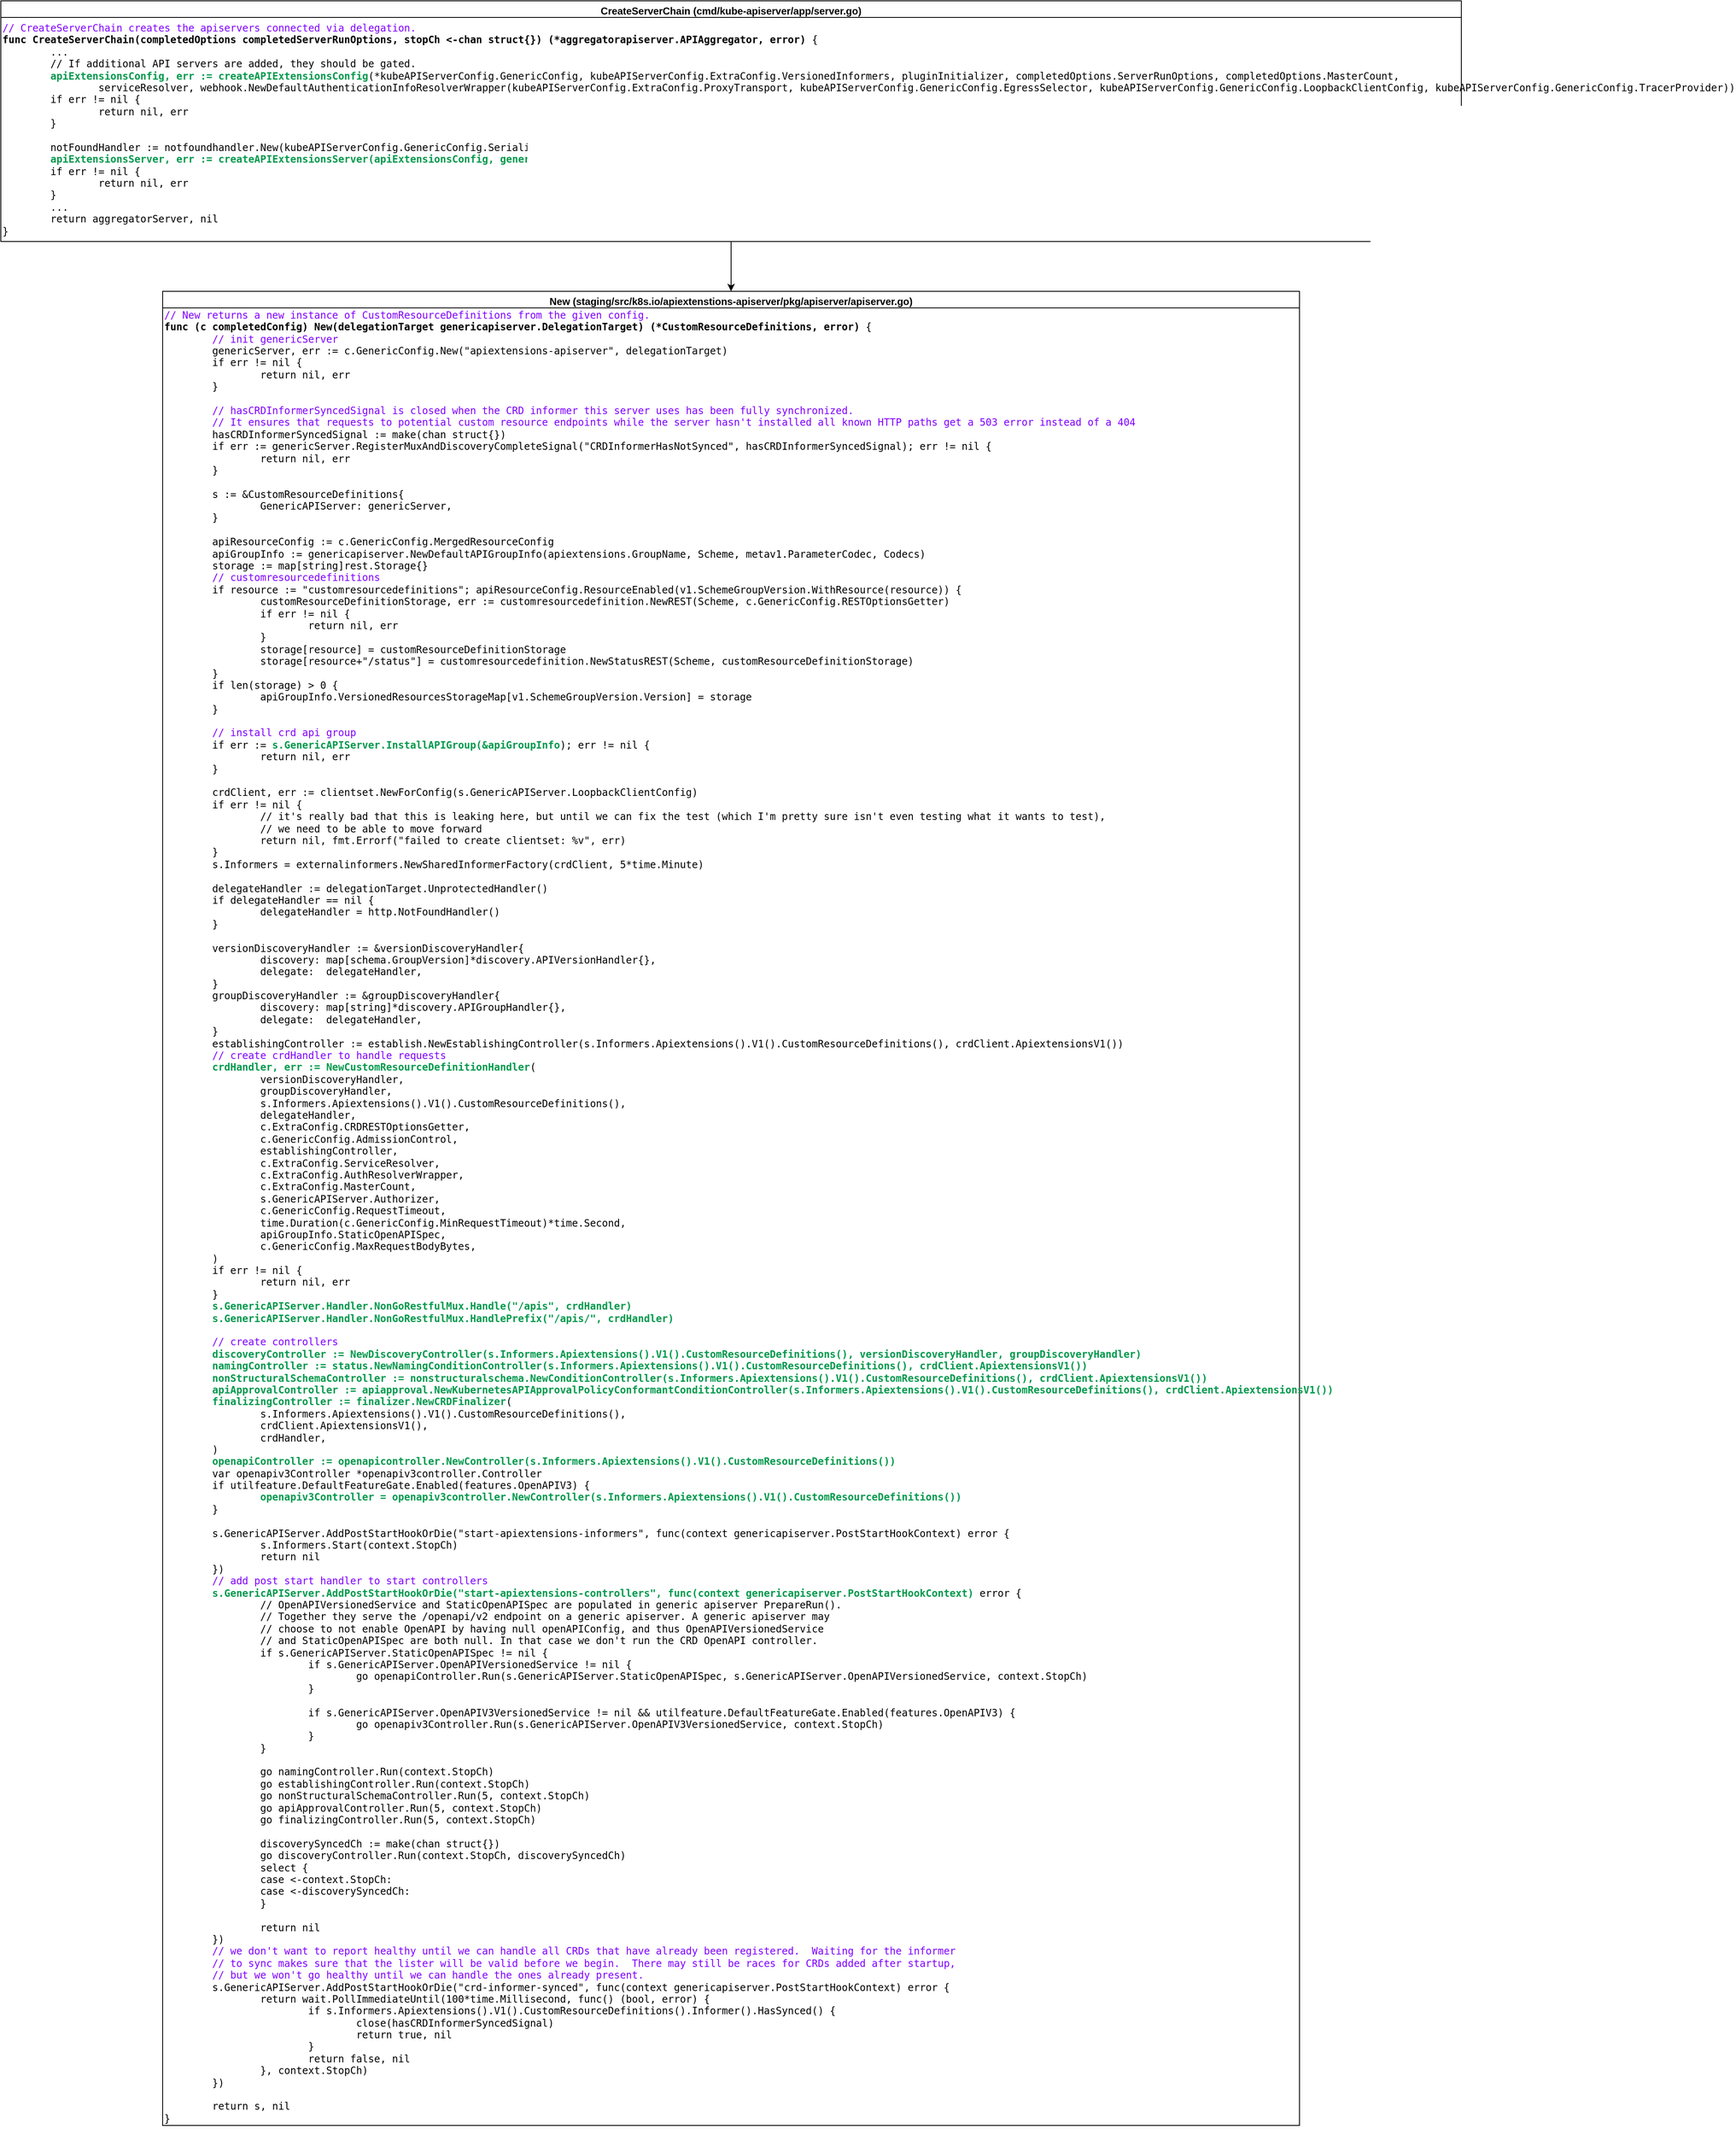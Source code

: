 <mxfile version="19.0.3" type="device"><diagram id="TyEIrytdnNC43feL7FiF" name="第 1 页"><mxGraphModel dx="1422" dy="865" grid="1" gridSize="10" guides="1" tooltips="1" connect="1" arrows="1" fold="1" page="1" pageScale="1" pageWidth="827" pageHeight="1169" math="0" shadow="0"><root><mxCell id="0"/><mxCell id="1" parent="0"/><mxCell id="b_raXOru11RJXPc-uAVi-1" value="CreateServerChain (cmd/kube-apiserver/app/server.go)" style="swimlane;" vertex="1" parent="1"><mxGeometry x="50" y="80" width="1760" height="290" as="geometry"/></mxCell><mxCell id="b_raXOru11RJXPc-uAVi-2" value="&lt;pre&gt;&lt;font color=&quot;#7f00ff&quot;&gt;// CreateServerChain creates the apiservers connected via delegation.&lt;/font&gt;&lt;div&gt;&lt;b&gt;func CreateServerChain(completedOptions completedServerRunOptions, stopCh &amp;lt;-chan struct{}) (*aggregatorapiserver.APIAggregator, error)&lt;/b&gt; {&lt;/div&gt;&lt;div&gt;&lt;span style=&quot;white-space: pre;&quot;&gt;&#9;&lt;/span&gt;...&lt;br&gt;&lt;/div&gt;&lt;div&gt;&lt;span style=&quot;&quot;&gt;&#9;&lt;/span&gt;// If additional API servers are added, they should be gated.&lt;/div&gt;&lt;div&gt;&lt;span style=&quot;&quot;&gt;&#9;&lt;/span&gt;&lt;b&gt;&lt;font color=&quot;#00994d&quot;&gt;apiExtensionsConfig, err := createAPIExtensionsConfig&lt;/font&gt;&lt;/b&gt;(*kubeAPIServerConfig.GenericConfig, kubeAPIServerConfig.ExtraConfig.VersionedInformers, pluginInitializer, completedOptions.ServerRunOptions, completedOptions.MasterCount,&lt;/div&gt;&lt;div&gt;&lt;span style=&quot;&quot;&gt;&#9;&#9;&lt;/span&gt;serviceResolver, webhook.NewDefaultAuthenticationInfoResolverWrapper(kubeAPIServerConfig.ExtraConfig.ProxyTransport, kubeAPIServerConfig.GenericConfig.EgressSelector, kubeAPIServerConfig.GenericConfig.LoopbackClientConfig, kubeAPIServerConfig.GenericConfig.TracerProvider))&lt;/div&gt;&lt;div&gt;&lt;span style=&quot;&quot;&gt;&#9;&lt;/span&gt;if err != nil {&lt;/div&gt;&lt;div&gt;&lt;span style=&quot;&quot;&gt;&#9;&#9;&lt;/span&gt;return nil, err&lt;/div&gt;&lt;div&gt;&lt;span style=&quot;&quot;&gt;&#9;&lt;/span&gt;}&lt;/div&gt;&lt;div&gt;&lt;br&gt;&lt;/div&gt;&lt;div&gt;&lt;span style=&quot;&quot;&gt;&#9;&lt;/span&gt;notFoundHandler := notfoundhandler.New(kubeAPIServerConfig.GenericConfig.Serializer, genericapifilters.NoMuxAndDiscoveryIncompleteKey)&lt;/div&gt;&lt;div&gt;&lt;span style=&quot;&quot;&gt;&#9;&lt;/span&gt;&lt;font color=&quot;#00994d&quot;&gt;&lt;b&gt;apiExtensionsServer, err := createAPIExtensionsServer(apiExtensionsConfig, genericapiserver.NewEmptyDelegateWithCustomHandler(notFoundHandler))&lt;/b&gt;&lt;/font&gt;&lt;/div&gt;&lt;div&gt;&lt;span style=&quot;&quot;&gt;&#9;&lt;/span&gt;if err != nil {&lt;/div&gt;&lt;div&gt;&lt;span style=&quot;&quot;&gt;&#9;&#9;&lt;/span&gt;return nil, err&lt;/div&gt;&lt;div&gt;&lt;span style=&quot;&quot;&gt;&#9;&lt;/span&gt;}&lt;/div&gt;&lt;div&gt;&lt;span style=&quot;white-space: pre;&quot;&gt;&#9;&lt;/span&gt;...&lt;br&gt;&lt;/div&gt;&lt;div&gt;&lt;span style=&quot;&quot;&gt;&#9;&lt;/span&gt;return aggregatorServer, nil&lt;/div&gt;&lt;div&gt;}&lt;/div&gt;&lt;/pre&gt;" style="rounded=0;whiteSpace=wrap;html=1;align=left;" vertex="1" parent="b_raXOru11RJXPc-uAVi-1"><mxGeometry y="20" width="1760" height="270" as="geometry"/></mxCell><mxCell id="b_raXOru11RJXPc-uAVi-3" value="New (staging/src/k8s.io/apiextenstions-apiserver/pkg/apiserver/apiserver.go)" style="swimlane;fontColor=#000000;" vertex="1" parent="1"><mxGeometry x="245" y="430" width="1370" height="2210" as="geometry"/></mxCell><mxCell id="b_raXOru11RJXPc-uAVi-4" value="&lt;pre&gt;&lt;font color=&quot;#7f00ff&quot;&gt;// New returns a new instance of CustomResourceDefinitions from the given config.&lt;/font&gt;&lt;div&gt;&lt;b&gt;func (c completedConfig) New(delegationTarget genericapiserver.DelegationTarget) (*CustomResourceDefinitions, error)&lt;/b&gt; {&lt;/div&gt;&lt;div&gt;&lt;span style=&quot;white-space: pre;&quot;&gt;&#9;&lt;/span&gt;&lt;font color=&quot;#7f00ff&quot;&gt;// init genericServer&lt;/font&gt;&lt;br&gt;&lt;/div&gt;&lt;div&gt;&lt;span style=&quot;&quot;&gt;&#9;&lt;/span&gt;genericServer, err := c.GenericConfig.New(&quot;apiextensions-apiserver&quot;, delegationTarget)&lt;/div&gt;&lt;div&gt;&lt;span style=&quot;&quot;&gt;&#9;&lt;/span&gt;if err != nil {&lt;/div&gt;&lt;div&gt;&lt;span style=&quot;&quot;&gt;&#9;&#9;&lt;/span&gt;return nil, err&lt;/div&gt;&lt;div&gt;&lt;span style=&quot;&quot;&gt;&#9;&lt;/span&gt;}&lt;/div&gt;&lt;div&gt;&lt;br&gt;&lt;/div&gt;&lt;div&gt;&lt;font color=&quot;#7f00ff&quot;&gt;&lt;span style=&quot;&quot;&gt;&#9;&lt;/span&gt;// hasCRDInformerSyncedSignal is closed when the CRD informer this server uses has been fully synchronized.&lt;/font&gt;&lt;/div&gt;&lt;div&gt;&lt;font color=&quot;#7f00ff&quot;&gt;&lt;span style=&quot;&quot;&gt;&#9;&lt;/span&gt;// It ensures that requests to potential custom resource endpoints while the server hasn't installed all known HTTP paths get a 503 error instead of a 404&lt;/font&gt;&lt;/div&gt;&lt;div&gt;&lt;span style=&quot;&quot;&gt;&#9;&lt;/span&gt;hasCRDInformerSyncedSignal := make(chan struct{})&lt;/div&gt;&lt;div&gt;&lt;span style=&quot;&quot;&gt;&#9;&lt;/span&gt;if err := genericServer.RegisterMuxAndDiscoveryCompleteSignal(&quot;CRDInformerHasNotSynced&quot;, hasCRDInformerSyncedSignal); err != nil {&lt;/div&gt;&lt;div&gt;&lt;span style=&quot;&quot;&gt;&#9;&#9;&lt;/span&gt;return nil, err&lt;/div&gt;&lt;div&gt;&lt;span style=&quot;&quot;&gt;&#9;&lt;/span&gt;}&lt;/div&gt;&lt;div&gt;&lt;br&gt;&lt;/div&gt;&lt;div&gt;&lt;span style=&quot;&quot;&gt;&#9;&lt;/span&gt;s := &amp;amp;CustomResourceDefinitions{&lt;/div&gt;&lt;div&gt;&lt;span style=&quot;&quot;&gt;&#9;&#9;&lt;/span&gt;GenericAPIServer: genericServer,&lt;/div&gt;&lt;div&gt;&lt;span style=&quot;&quot;&gt;&#9;&lt;/span&gt;}&lt;/div&gt;&lt;div&gt;&lt;br&gt;&lt;/div&gt;&lt;div&gt;&lt;span style=&quot;&quot;&gt;&#9;&lt;/span&gt;apiResourceConfig := c.GenericConfig.MergedResourceConfig&lt;/div&gt;&lt;div&gt;&lt;span style=&quot;&quot;&gt;&#9;&lt;/span&gt;apiGroupInfo := genericapiserver.NewDefaultAPIGroupInfo(apiextensions.GroupName, Scheme, metav1.ParameterCodec, Codecs)&lt;/div&gt;&lt;div&gt;&lt;span style=&quot;&quot;&gt;&#9;&lt;/span&gt;storage := map[string]rest.Storage{}&lt;/div&gt;&lt;div&gt;&lt;span style=&quot;&quot;&gt;&#9;&lt;/span&gt;&lt;font color=&quot;#7f00ff&quot;&gt;// customresourcedefinitions&lt;/font&gt;&lt;/div&gt;&lt;div&gt;&lt;span style=&quot;&quot;&gt;&#9;&lt;/span&gt;if resource := &quot;customresourcedefinitions&quot;; apiResourceConfig.ResourceEnabled(v1.SchemeGroupVersion.WithResource(resource)) {&lt;/div&gt;&lt;div&gt;&lt;span style=&quot;&quot;&gt;&#9;&#9;&lt;/span&gt;customResourceDefinitionStorage, err := customresourcedefinition.NewREST(Scheme, c.GenericConfig.RESTOptionsGetter)&lt;/div&gt;&lt;div&gt;&lt;span style=&quot;&quot;&gt;&#9;&#9;&lt;/span&gt;if err != nil {&lt;/div&gt;&lt;div&gt;&lt;span style=&quot;&quot;&gt;&#9;&#9;&#9;&lt;/span&gt;return nil, err&lt;/div&gt;&lt;div&gt;&lt;span style=&quot;&quot;&gt;&#9;&#9;&lt;/span&gt;}&lt;/div&gt;&lt;div&gt;&lt;span style=&quot;&quot;&gt;&#9;&#9;&lt;/span&gt;storage[resource] = customResourceDefinitionStorage&lt;/div&gt;&lt;div&gt;&lt;span style=&quot;&quot;&gt;&#9;&#9;&lt;/span&gt;storage[resource+&quot;/status&quot;] = customresourcedefinition.NewStatusREST(Scheme, customResourceDefinitionStorage)&lt;/div&gt;&lt;div&gt;&lt;span style=&quot;&quot;&gt;&#9;&lt;/span&gt;}&lt;/div&gt;&lt;div&gt;&lt;span style=&quot;&quot;&gt;&#9;&lt;/span&gt;if len(storage) &amp;gt; 0 {&lt;/div&gt;&lt;div&gt;&lt;span style=&quot;&quot;&gt;&#9;&#9;&lt;/span&gt;apiGroupInfo.VersionedResourcesStorageMap[v1.SchemeGroupVersion.Version] = storage&lt;/div&gt;&lt;div&gt;&lt;span style=&quot;&quot;&gt;&#9;&lt;/span&gt;}&lt;/div&gt;&lt;div&gt;&lt;br&gt;&lt;/div&gt;&lt;div&gt;&lt;span style=&quot;white-space: pre;&quot;&gt;&#9;&lt;/span&gt;&lt;font color=&quot;#7f00ff&quot;&gt;// install crd api group&lt;/font&gt;&lt;br&gt;&lt;/div&gt;&lt;div&gt;&lt;span style=&quot;&quot;&gt;&#9;&lt;/span&gt;if err := &lt;b&gt;&lt;font color=&quot;#00994d&quot;&gt;s.GenericAPIServer.InstallAPIGroup(&amp;amp;apiGroupInfo&lt;/font&gt;&lt;/b&gt;); err != nil {&lt;/div&gt;&lt;div&gt;&lt;span style=&quot;&quot;&gt;&#9;&#9;&lt;/span&gt;return nil, err&lt;/div&gt;&lt;div&gt;&lt;span style=&quot;&quot;&gt;&#9;&lt;/span&gt;}&lt;/div&gt;&lt;div&gt;&lt;br&gt;&lt;/div&gt;&lt;div&gt;&lt;span style=&quot;&quot;&gt;&#9;&lt;/span&gt;crdClient, err := clientset.NewForConfig(s.GenericAPIServer.LoopbackClientConfig)&lt;/div&gt;&lt;div&gt;&lt;span style=&quot;&quot;&gt;&#9;&lt;/span&gt;if err != nil {&lt;/div&gt;&lt;div&gt;&lt;span style=&quot;&quot;&gt;&#9;&#9;&lt;/span&gt;// it's really bad that this is leaking here, but until we can fix the test (which I'm pretty sure isn't even testing what it wants to test),&lt;/div&gt;&lt;div&gt;&lt;span style=&quot;&quot;&gt;&#9;&#9;&lt;/span&gt;// we need to be able to move forward&lt;/div&gt;&lt;div&gt;&lt;span style=&quot;&quot;&gt;&#9;&#9;&lt;/span&gt;return nil, fmt.Errorf(&quot;failed to create clientset: %v&quot;, err)&lt;/div&gt;&lt;div&gt;&lt;span style=&quot;&quot;&gt;&#9;&lt;/span&gt;}&lt;/div&gt;&lt;div&gt;&lt;span style=&quot;&quot;&gt;&#9;&lt;/span&gt;s.Informers = externalinformers.NewSharedInformerFactory(crdClient, 5*time.Minute)&lt;/div&gt;&lt;div&gt;&lt;br&gt;&lt;/div&gt;&lt;div&gt;&lt;span style=&quot;&quot;&gt;&#9;&lt;/span&gt;delegateHandler := delegationTarget.UnprotectedHandler()&lt;/div&gt;&lt;div&gt;&lt;span style=&quot;&quot;&gt;&#9;&lt;/span&gt;if delegateHandler == nil {&lt;/div&gt;&lt;div&gt;&lt;span style=&quot;&quot;&gt;&#9;&#9;&lt;/span&gt;delegateHandler = http.NotFoundHandler()&lt;/div&gt;&lt;div&gt;&lt;span style=&quot;&quot;&gt;&#9;&lt;/span&gt;}&lt;/div&gt;&lt;div&gt;&lt;br&gt;&lt;/div&gt;&lt;div&gt;&lt;span style=&quot;&quot;&gt;&#9;&lt;/span&gt;versionDiscoveryHandler := &amp;amp;versionDiscoveryHandler{&lt;/div&gt;&lt;div&gt;&lt;span style=&quot;&quot;&gt;&#9;&#9;&lt;/span&gt;discovery: map[schema.GroupVersion]*discovery.APIVersionHandler{},&lt;/div&gt;&lt;div&gt;&lt;span style=&quot;&quot;&gt;&#9;&#9;&lt;/span&gt;delegate:&amp;nbsp; delegateHandler,&lt;/div&gt;&lt;div&gt;&lt;span style=&quot;&quot;&gt;&#9;&lt;/span&gt;}&lt;/div&gt;&lt;div&gt;&lt;span style=&quot;&quot;&gt;&#9;&lt;/span&gt;groupDiscoveryHandler := &amp;amp;groupDiscoveryHandler{&lt;/div&gt;&lt;div&gt;&lt;span style=&quot;&quot;&gt;&#9;&#9;&lt;/span&gt;discovery: map[string]*discovery.APIGroupHandler{},&lt;/div&gt;&lt;div&gt;&lt;span style=&quot;&quot;&gt;&#9;&#9;&lt;/span&gt;delegate:&amp;nbsp; delegateHandler,&lt;/div&gt;&lt;div&gt;&lt;span style=&quot;&quot;&gt;&#9;&lt;/span&gt;}&lt;/div&gt;&lt;div&gt;&lt;span style=&quot;&quot;&gt;&#9;&lt;/span&gt;establishingController := establish.NewEstablishingController(s.Informers.Apiextensions().V1().CustomResourceDefinitions(), crdClient.ApiextensionsV1())&lt;/div&gt;&lt;div&gt;&lt;span style=&quot;white-space: pre;&quot;&gt;&#9;&lt;/span&gt;&lt;font color=&quot;#7f00ff&quot;&gt;// create crdHandler to handle requests&lt;/font&gt;&lt;br&gt;&lt;/div&gt;&lt;div&gt;&lt;span style=&quot;&quot;&gt;&#9;&lt;/span&gt;&lt;b&gt;&lt;font color=&quot;#00994d&quot;&gt;crdHandler, err := NewCustomResourceDefinitionHandler&lt;/font&gt;&lt;/b&gt;(&lt;/div&gt;&lt;div&gt;&lt;span style=&quot;&quot;&gt;&#9;&#9;&lt;/span&gt;versionDiscoveryHandler,&lt;/div&gt;&lt;div&gt;&lt;span style=&quot;&quot;&gt;&#9;&#9;&lt;/span&gt;groupDiscoveryHandler,&lt;/div&gt;&lt;div&gt;&lt;span style=&quot;&quot;&gt;&#9;&#9;&lt;/span&gt;s.Informers.Apiextensions().V1().CustomResourceDefinitions(),&lt;/div&gt;&lt;div&gt;&lt;span style=&quot;&quot;&gt;&#9;&#9;&lt;/span&gt;delegateHandler,&lt;/div&gt;&lt;div&gt;&lt;span style=&quot;&quot;&gt;&#9;&#9;&lt;/span&gt;c.ExtraConfig.CRDRESTOptionsGetter,&lt;/div&gt;&lt;div&gt;&lt;span style=&quot;&quot;&gt;&#9;&#9;&lt;/span&gt;c.GenericConfig.AdmissionControl,&lt;/div&gt;&lt;div&gt;&lt;span style=&quot;&quot;&gt;&#9;&#9;&lt;/span&gt;establishingController,&lt;/div&gt;&lt;div&gt;&lt;span style=&quot;&quot;&gt;&#9;&#9;&lt;/span&gt;c.ExtraConfig.ServiceResolver,&lt;/div&gt;&lt;div&gt;&lt;span style=&quot;&quot;&gt;&#9;&#9;&lt;/span&gt;c.ExtraConfig.AuthResolverWrapper,&lt;/div&gt;&lt;div&gt;&lt;span style=&quot;&quot;&gt;&#9;&#9;&lt;/span&gt;c.ExtraConfig.MasterCount,&lt;/div&gt;&lt;div&gt;&lt;span style=&quot;&quot;&gt;&#9;&#9;&lt;/span&gt;s.GenericAPIServer.Authorizer,&lt;/div&gt;&lt;div&gt;&lt;span style=&quot;&quot;&gt;&#9;&#9;&lt;/span&gt;c.GenericConfig.RequestTimeout,&lt;/div&gt;&lt;div&gt;&lt;span style=&quot;&quot;&gt;&#9;&#9;&lt;/span&gt;time.Duration(c.GenericConfig.MinRequestTimeout)*time.Second,&lt;/div&gt;&lt;div&gt;&lt;span style=&quot;&quot;&gt;&#9;&#9;&lt;/span&gt;apiGroupInfo.StaticOpenAPISpec,&lt;/div&gt;&lt;div&gt;&lt;span style=&quot;&quot;&gt;&#9;&#9;&lt;/span&gt;c.GenericConfig.MaxRequestBodyBytes,&lt;/div&gt;&lt;div&gt;&lt;span style=&quot;&quot;&gt;&#9;&lt;/span&gt;)&lt;/div&gt;&lt;div&gt;&lt;span style=&quot;&quot;&gt;&#9;&lt;/span&gt;if err != nil {&lt;/div&gt;&lt;div&gt;&lt;span style=&quot;&quot;&gt;&#9;&#9;&lt;/span&gt;return nil, err&lt;/div&gt;&lt;div&gt;&lt;span style=&quot;&quot;&gt;&#9;&lt;/span&gt;}&lt;/div&gt;&lt;div&gt;&lt;span style=&quot;&quot;&gt;&#9;&lt;/span&gt;&lt;b&gt;&lt;font color=&quot;#00994d&quot;&gt;s.GenericAPIServer.Handler.NonGoRestfulMux.Handle(&quot;/apis&quot;, crdHandler)&lt;/font&gt;&lt;/b&gt;&lt;/div&gt;&lt;div&gt;&lt;span style=&quot;&quot;&gt;&#9;&lt;/span&gt;&lt;b&gt;&lt;font color=&quot;#00994d&quot;&gt;s.GenericAPIServer.Handler.NonGoRestfulMux.HandlePrefix(&quot;/apis/&quot;, crdHandler)&lt;/font&gt;&lt;/b&gt;&lt;/div&gt;&lt;div&gt;&lt;br&gt;&lt;/div&gt;&lt;div&gt;&lt;span style=&quot;white-space: pre;&quot;&gt;&#9;&lt;/span&gt;&lt;font color=&quot;#7f00ff&quot;&gt;// create controllers&lt;/font&gt;&lt;br&gt;&lt;/div&gt;&lt;div&gt;&lt;span style=&quot;&quot;&gt;&#9;&lt;/span&gt;&lt;b&gt;&lt;font color=&quot;#00994d&quot;&gt;discoveryController := NewDiscoveryController(s.Informers.Apiextensions().V1().CustomResourceDefinitions(), versionDiscoveryHandler, groupDiscoveryHandler)&lt;/font&gt;&lt;/b&gt;&lt;/div&gt;&lt;div&gt;&lt;span style=&quot;&quot;&gt;&#9;&lt;/span&gt;&lt;b&gt;&lt;font color=&quot;#00994d&quot;&gt;namingController := status.NewNamingConditionController(s.Informers.Apiextensions().V1().CustomResourceDefinitions(), crdClient.ApiextensionsV1())&lt;/font&gt;&lt;/b&gt;&lt;/div&gt;&lt;div&gt;&lt;span style=&quot;&quot;&gt;&#9;&lt;/span&gt;&lt;b&gt;&lt;font color=&quot;#00994d&quot;&gt;nonStructuralSchemaController := nonstructuralschema.NewConditionController(s.Informers.Apiextensions().V1().CustomResourceDefinitions(), crdClient.ApiextensionsV1())&lt;/font&gt;&lt;/b&gt;&lt;/div&gt;&lt;div&gt;&lt;span style=&quot;&quot;&gt;&#9;&lt;/span&gt;&lt;b&gt;&lt;font color=&quot;#00994d&quot;&gt;apiApprovalController := apiapproval.NewKubernetesAPIApprovalPolicyConformantConditionController(s.Informers.Apiextensions().V1().CustomResourceDefinitions(), crdClient.ApiextensionsV1())&lt;/font&gt;&lt;/b&gt;&lt;/div&gt;&lt;div&gt;&lt;span style=&quot;&quot;&gt;&#9;&lt;/span&gt;&lt;b&gt;&lt;font color=&quot;#00994d&quot;&gt;finalizingController := finalizer.NewCRDFinalizer&lt;/font&gt;&lt;/b&gt;(&lt;/div&gt;&lt;div&gt;&lt;span style=&quot;&quot;&gt;&#9;&#9;&lt;/span&gt;s.Informers.Apiextensions().V1().CustomResourceDefinitions(),&lt;/div&gt;&lt;div&gt;&lt;span style=&quot;&quot;&gt;&#9;&#9;&lt;/span&gt;crdClient.ApiextensionsV1(),&lt;/div&gt;&lt;div&gt;&lt;span style=&quot;&quot;&gt;&#9;&#9;&lt;/span&gt;crdHandler,&lt;/div&gt;&lt;div&gt;&lt;span style=&quot;&quot;&gt;&#9;&lt;/span&gt;)&lt;/div&gt;&lt;div&gt;&lt;span style=&quot;&quot;&gt;&#9;&lt;/span&gt;&lt;b&gt;&lt;font color=&quot;#00994d&quot;&gt;openapiController := openapicontroller.NewController(s.Informers.Apiextensions().V1().CustomResourceDefinitions())&lt;/font&gt;&lt;/b&gt;&lt;/div&gt;&lt;div&gt;&lt;span style=&quot;&quot;&gt;&#9;&lt;/span&gt;var openapiv3Controller *openapiv3controller.Controller&lt;/div&gt;&lt;div&gt;&lt;span style=&quot;&quot;&gt;&#9;&lt;/span&gt;if utilfeature.DefaultFeatureGate.Enabled(features.OpenAPIV3) {&lt;/div&gt;&lt;div&gt;&lt;span style=&quot;&quot;&gt;&#9;&#9;&lt;/span&gt;&lt;b&gt;&lt;font color=&quot;#00994d&quot;&gt;openapiv3Controller = openapiv3controller.NewController(s.Informers.Apiextensions().V1().CustomResourceDefinitions())&lt;/font&gt;&lt;/b&gt;&lt;/div&gt;&lt;div&gt;&lt;span style=&quot;&quot;&gt;&#9;&lt;/span&gt;}&lt;/div&gt;&lt;div&gt;&lt;br&gt;&lt;/div&gt;&lt;div&gt;&lt;span style=&quot;&quot;&gt;&#9;&lt;/span&gt;s.GenericAPIServer.AddPostStartHookOrDie(&quot;start-apiextensions-informers&quot;, func(context genericapiserver.PostStartHookContext) error {&lt;/div&gt;&lt;div&gt;&lt;span style=&quot;&quot;&gt;&#9;&#9;&lt;/span&gt;s.Informers.Start(context.StopCh)&lt;/div&gt;&lt;div&gt;&lt;span style=&quot;&quot;&gt;&#9;&#9;&lt;/span&gt;return nil&lt;/div&gt;&lt;div&gt;&lt;span style=&quot;&quot;&gt;&#9;&lt;/span&gt;})&lt;/div&gt;&lt;div&gt;&lt;span style=&quot;white-space: pre;&quot;&gt;&#9;&lt;/span&gt;&lt;font color=&quot;#7f00ff&quot;&gt;// add post start handler to start controllers&lt;/font&gt;&lt;br&gt;&lt;/div&gt;&lt;div&gt;&lt;span style=&quot;&quot;&gt;&#9;&lt;/span&gt;&lt;b&gt;&lt;font color=&quot;#00994d&quot;&gt;s.GenericAPIServer.AddPostStartHookOrDie(&quot;start-apiextensions-controllers&quot;, func(context genericapiserver.PostStartHookContext)&lt;/font&gt;&lt;/b&gt; error {&lt;/div&gt;&lt;div&gt;&lt;span style=&quot;&quot;&gt;&#9;&#9;&lt;/span&gt;// OpenAPIVersionedService and StaticOpenAPISpec are populated in generic apiserver PrepareRun().&lt;/div&gt;&lt;div&gt;&lt;span style=&quot;&quot;&gt;&#9;&#9;&lt;/span&gt;// Together they serve the /openapi/v2 endpoint on a generic apiserver. A generic apiserver may&lt;/div&gt;&lt;div&gt;&lt;span style=&quot;&quot;&gt;&#9;&#9;&lt;/span&gt;// choose to not enable OpenAPI by having null openAPIConfig, and thus OpenAPIVersionedService&lt;/div&gt;&lt;div&gt;&lt;span style=&quot;&quot;&gt;&#9;&#9;&lt;/span&gt;// and StaticOpenAPISpec are both null. In that case we don't run the CRD OpenAPI controller.&lt;/div&gt;&lt;div&gt;&lt;span style=&quot;&quot;&gt;&#9;&#9;&lt;/span&gt;if s.GenericAPIServer.StaticOpenAPISpec != nil {&lt;/div&gt;&lt;div&gt;&lt;span style=&quot;&quot;&gt;&#9;&#9;&#9;&lt;/span&gt;if s.GenericAPIServer.OpenAPIVersionedService != nil {&lt;/div&gt;&lt;div&gt;&lt;span style=&quot;&quot;&gt;&#9;&#9;&#9;&#9;&lt;/span&gt;go openapiController.Run(s.GenericAPIServer.StaticOpenAPISpec, s.GenericAPIServer.OpenAPIVersionedService, context.StopCh)&lt;/div&gt;&lt;div&gt;&lt;span style=&quot;&quot;&gt;&#9;&#9;&#9;&lt;/span&gt;}&lt;/div&gt;&lt;div&gt;&lt;br&gt;&lt;/div&gt;&lt;div&gt;&lt;span style=&quot;&quot;&gt;&#9;&#9;&#9;&lt;/span&gt;if s.GenericAPIServer.OpenAPIV3VersionedService != nil &amp;amp;&amp;amp; utilfeature.DefaultFeatureGate.Enabled(features.OpenAPIV3) {&lt;/div&gt;&lt;div&gt;&lt;span style=&quot;&quot;&gt;&#9;&#9;&#9;&#9;&lt;/span&gt;go openapiv3Controller.Run(s.GenericAPIServer.OpenAPIV3VersionedService, context.StopCh)&lt;/div&gt;&lt;div&gt;&lt;span style=&quot;&quot;&gt;&#9;&#9;&#9;&lt;/span&gt;}&lt;/div&gt;&lt;div&gt;&lt;span style=&quot;&quot;&gt;&#9;&#9;&lt;/span&gt;}&lt;/div&gt;&lt;div&gt;&lt;br&gt;&lt;/div&gt;&lt;div&gt;&lt;span style=&quot;&quot;&gt;&#9;&#9;&lt;/span&gt;go namingController.Run(context.StopCh)&lt;/div&gt;&lt;div&gt;&lt;span style=&quot;&quot;&gt;&#9;&#9;&lt;/span&gt;go establishingController.Run(context.StopCh)&lt;/div&gt;&lt;div&gt;&lt;span style=&quot;&quot;&gt;&#9;&#9;&lt;/span&gt;go nonStructuralSchemaController.Run(5, context.StopCh)&lt;/div&gt;&lt;div&gt;&lt;span style=&quot;&quot;&gt;&#9;&#9;&lt;/span&gt;go apiApprovalController.Run(5, context.StopCh)&lt;/div&gt;&lt;div&gt;&lt;span style=&quot;&quot;&gt;&#9;&#9;&lt;/span&gt;go finalizingController.Run(5, context.StopCh)&lt;/div&gt;&lt;div&gt;&lt;br&gt;&lt;/div&gt;&lt;div&gt;&lt;span style=&quot;&quot;&gt;&#9;&#9;&lt;/span&gt;discoverySyncedCh := make(chan struct{})&lt;/div&gt;&lt;div&gt;&lt;span style=&quot;&quot;&gt;&#9;&#9;&lt;/span&gt;go discoveryController.Run(context.StopCh, discoverySyncedCh)&lt;/div&gt;&lt;div&gt;&lt;span style=&quot;&quot;&gt;&#9;&#9;&lt;/span&gt;select {&lt;/div&gt;&lt;div&gt;&lt;span style=&quot;&quot;&gt;&#9;&#9;&lt;/span&gt;case &amp;lt;-context.StopCh:&lt;/div&gt;&lt;div&gt;&lt;span style=&quot;&quot;&gt;&#9;&#9;&lt;/span&gt;case &amp;lt;-discoverySyncedCh:&lt;/div&gt;&lt;div&gt;&lt;span style=&quot;&quot;&gt;&#9;&#9;&lt;/span&gt;}&lt;/div&gt;&lt;div&gt;&lt;br&gt;&lt;/div&gt;&lt;div&gt;&lt;span style=&quot;&quot;&gt;&#9;&#9;&lt;/span&gt;return nil&lt;/div&gt;&lt;div&gt;&lt;span style=&quot;&quot;&gt;&#9;&lt;/span&gt;})&lt;/div&gt;&lt;div&gt;&lt;font color=&quot;#7f00ff&quot;&gt;&lt;span style=&quot;&quot;&gt;&#9;&lt;/span&gt;// we don't want to report healthy until we can handle all CRDs that have already been registered.&amp;nbsp; Waiting for the informer&lt;/font&gt;&lt;/div&gt;&lt;div&gt;&lt;font color=&quot;#7f00ff&quot;&gt;&lt;span style=&quot;&quot;&gt;&#9;&lt;/span&gt;// to sync makes sure that the lister will be valid before we begin.&amp;nbsp; There may still be races for CRDs added after startup,&lt;/font&gt;&lt;/div&gt;&lt;div&gt;&lt;font color=&quot;#7f00ff&quot;&gt;&lt;span style=&quot;&quot;&gt;&#9;&lt;/span&gt;// but we won't go healthy until we can handle the ones already present.&lt;/font&gt;&lt;/div&gt;&lt;div&gt;&lt;span style=&quot;&quot;&gt;&#9;&lt;/span&gt;s.GenericAPIServer.AddPostStartHookOrDie(&quot;crd-informer-synced&quot;, func(context genericapiserver.PostStartHookContext) error {&lt;/div&gt;&lt;div&gt;&lt;span style=&quot;&quot;&gt;&#9;&#9;&lt;/span&gt;return wait.PollImmediateUntil(100*time.Millisecond, func() (bool, error) {&lt;/div&gt;&lt;div&gt;&lt;span style=&quot;&quot;&gt;&#9;&#9;&#9;&lt;/span&gt;if s.Informers.Apiextensions().V1().CustomResourceDefinitions().Informer().HasSynced() {&lt;/div&gt;&lt;div&gt;&lt;span style=&quot;&quot;&gt;&#9;&#9;&#9;&#9;&lt;/span&gt;close(hasCRDInformerSyncedSignal)&lt;/div&gt;&lt;div&gt;&lt;span style=&quot;&quot;&gt;&#9;&#9;&#9;&#9;&lt;/span&gt;return true, nil&lt;/div&gt;&lt;div&gt;&lt;span style=&quot;&quot;&gt;&#9;&#9;&#9;&lt;/span&gt;}&lt;/div&gt;&lt;div&gt;&lt;span style=&quot;&quot;&gt;&#9;&#9;&#9;&lt;/span&gt;return false, nil&lt;/div&gt;&lt;div&gt;&lt;span style=&quot;&quot;&gt;&#9;&#9;&lt;/span&gt;}, context.StopCh)&lt;/div&gt;&lt;div&gt;&lt;span style=&quot;&quot;&gt;&#9;&lt;/span&gt;})&lt;/div&gt;&lt;div&gt;&lt;br&gt;&lt;/div&gt;&lt;div&gt;&lt;span style=&quot;&quot;&gt;&#9;&lt;/span&gt;return s, nil&lt;/div&gt;&lt;div&gt;}&lt;/div&gt;&lt;/pre&gt;" style="rounded=0;whiteSpace=wrap;html=1;fontColor=#000000;align=left;" vertex="1" parent="b_raXOru11RJXPc-uAVi-3"><mxGeometry y="20" width="1370" height="2190" as="geometry"/></mxCell><mxCell id="b_raXOru11RJXPc-uAVi-5" style="edgeStyle=orthogonalEdgeStyle;rounded=0;orthogonalLoop=1;jettySize=auto;html=1;exitX=0.5;exitY=1;exitDx=0;exitDy=0;entryX=0.5;entryY=0;entryDx=0;entryDy=0;fontColor=#7F00FF;" edge="1" parent="1" source="b_raXOru11RJXPc-uAVi-2" target="b_raXOru11RJXPc-uAVi-3"><mxGeometry relative="1" as="geometry"/></mxCell></root></mxGraphModel></diagram></mxfile>